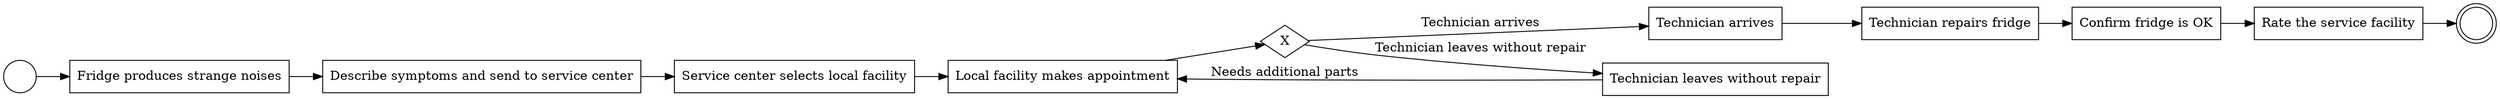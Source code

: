 digraph G {
  rankdir=LR;
  "start_1"[shape=circle label=""];
  "end_1"[shape=doublecircle label=""];
  "Fridge produces strange noises"[shape=rectangle];
  "Describe symptoms and send to service center"[shape=rectangle];
  "Service center selects local facility"[shape=rectangle];
  "Local facility makes appointment"[shape=rectangle];
  "seg_1"[shape=diamond label="X"];
  "Technician arrives"[shape=rectangle];
  "Technician leaves without repair"[shape=rectangle];
  "Technician repairs fridge"[shape=rectangle];
  "Confirm fridge is OK"[shape=rectangle];
  "Rate the service facility"[shape=rectangle];
  
  "start_1" -> "Fridge produces strange noises";
  "Fridge produces strange noises" -> "Describe symptoms and send to service center";
  "Describe symptoms and send to service center" -> "Service center selects local facility";
  "Service center selects local facility" -> "Local facility makes appointment";
  "Local facility makes appointment" -> "seg_1";
  "seg_1" -> "Technician arrives"[label="Technician arrives"];
  "seg_1" -> "Technician leaves without repair"[label="Technician leaves without repair"];
  "Technician arrives" -> "Technician repairs fridge";
  "Technician repairs fridge" -> "Confirm fridge is OK";
  "Confirm fridge is OK" -> "Rate the service facility";
  "Rate the service facility" -> "end_1";
  "Technician leaves without repair" -> "Local facility makes appointment"[label="Needs additional parts"];
}